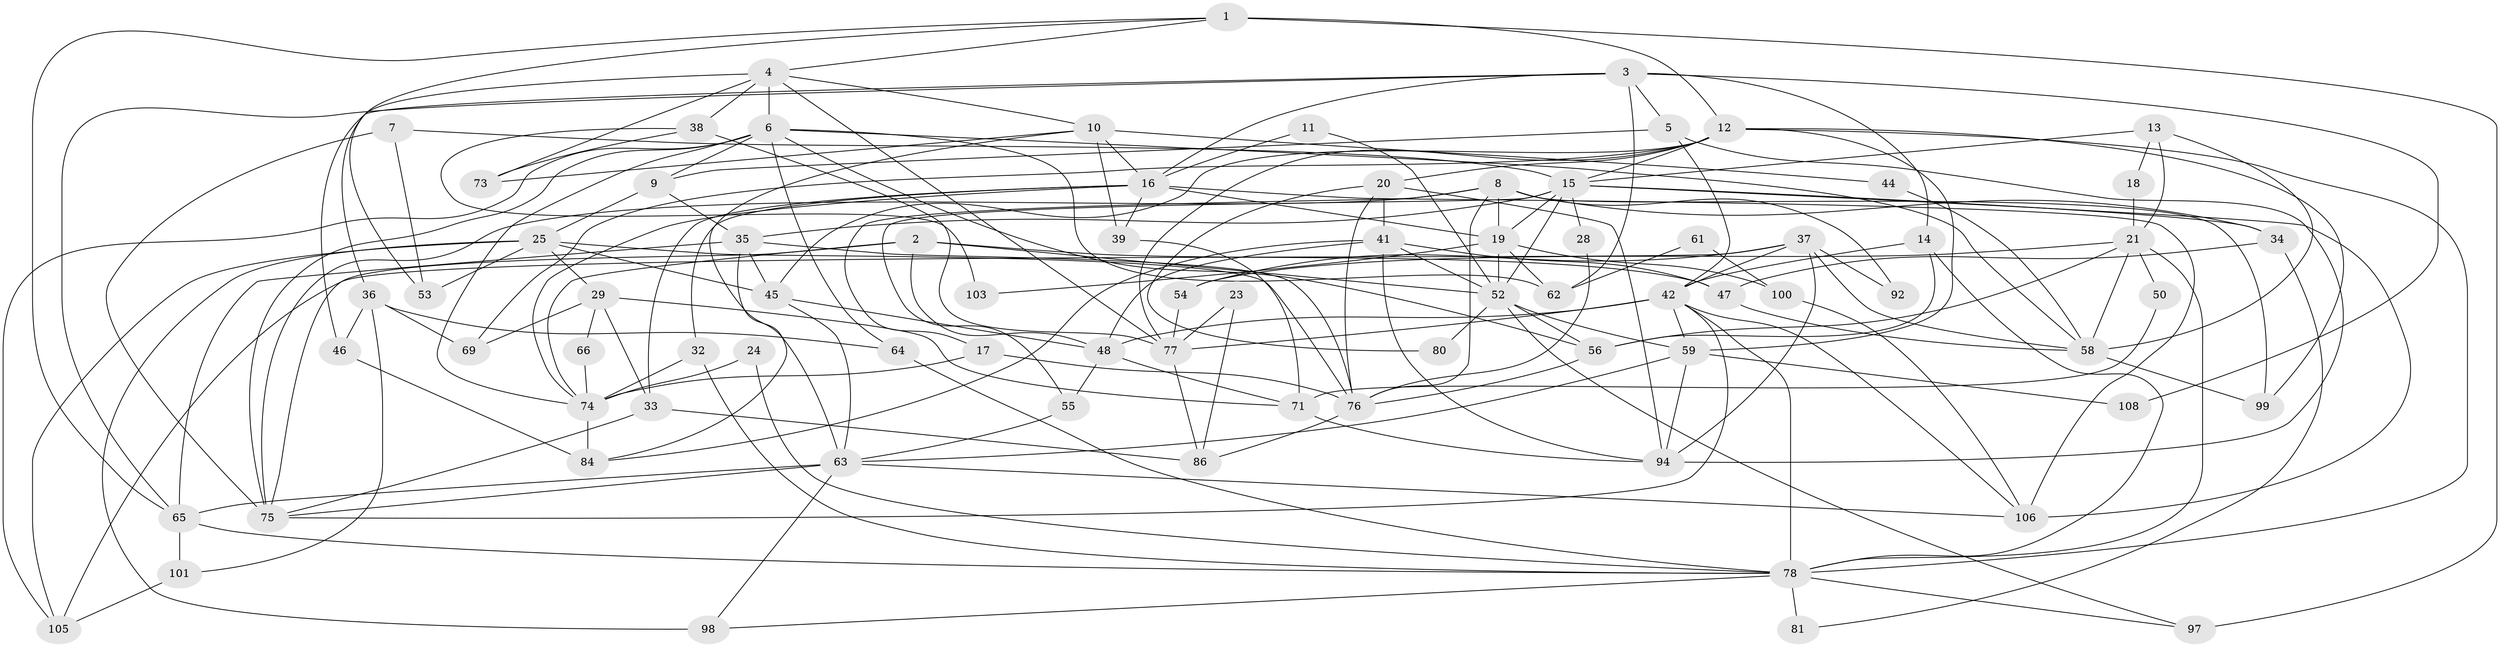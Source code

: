 // Generated by graph-tools (version 1.1) at 2025/23/03/03/25 07:23:57]
// undirected, 78 vertices, 185 edges
graph export_dot {
graph [start="1"]
  node [color=gray90,style=filled];
  1 [super="+113"];
  2 [super="+68"];
  3 [super="+83"];
  4 [super="+31"];
  5 [super="+67"];
  6 [super="+27"];
  7 [super="+79"];
  8 [super="+118"];
  9 [super="+89"];
  10 [super="+43"];
  11;
  12 [super="+26"];
  13;
  14 [super="+49"];
  15 [super="+116"];
  16 [super="+90"];
  17;
  18;
  19 [super="+91"];
  20 [super="+30"];
  21 [super="+22"];
  23;
  24;
  25 [super="+51"];
  28;
  29;
  32;
  33 [super="+40"];
  34;
  35 [super="+70"];
  36 [super="+93"];
  37;
  38;
  39;
  41 [super="+114"];
  42 [super="+104"];
  44;
  45 [super="+111"];
  46;
  47;
  48 [super="+57"];
  50;
  52 [super="+60"];
  53;
  54;
  55;
  56 [super="+85"];
  58 [super="+112"];
  59 [super="+72"];
  61;
  62;
  63 [super="+115"];
  64;
  65 [super="+87"];
  66;
  69;
  71 [super="+96"];
  73;
  74 [super="+82"];
  75 [super="+110"];
  76 [super="+88"];
  77 [super="+117"];
  78 [super="+119"];
  80;
  81;
  84 [super="+95"];
  86 [super="+109"];
  92;
  94 [super="+102"];
  97;
  98;
  99;
  100;
  101;
  103;
  105;
  106 [super="+107"];
  108;
  1 -- 97 [weight=2];
  1 -- 4;
  1 -- 65;
  1 -- 12;
  1 -- 53;
  2 -- 48;
  2 -- 52;
  2 -- 75;
  2 -- 74;
  2 -- 47;
  3 -- 5;
  3 -- 65;
  3 -- 14;
  3 -- 62;
  3 -- 108;
  3 -- 46;
  3 -- 16;
  4 -- 6 [weight=2];
  4 -- 38;
  4 -- 73;
  4 -- 77;
  4 -- 36;
  4 -- 10;
  5 -- 94;
  5 -- 42 [weight=2];
  5 -- 9;
  6 -- 105;
  6 -- 74;
  6 -- 75;
  6 -- 64;
  6 -- 56;
  6 -- 9;
  6 -- 58;
  6 -- 62;
  7 -- 15;
  7 -- 75 [weight=3];
  7 -- 53;
  8 -- 19;
  8 -- 99;
  8 -- 17;
  8 -- 34;
  8 -- 76;
  8 -- 92;
  8 -- 75;
  9 -- 25;
  9 -- 35;
  10 -- 39;
  10 -- 44;
  10 -- 73;
  10 -- 63;
  10 -- 16;
  11 -- 52;
  11 -- 16;
  12 -- 77;
  12 -- 69;
  12 -- 99;
  12 -- 45;
  12 -- 59;
  12 -- 20;
  12 -- 78;
  12 -- 15;
  13 -- 15;
  13 -- 18;
  13 -- 21;
  13 -- 58;
  14 -- 78;
  14 -- 42;
  14 -- 56;
  15 -- 52;
  15 -- 34;
  15 -- 35;
  15 -- 19;
  15 -- 55;
  15 -- 28;
  15 -- 106;
  16 -- 74;
  16 -- 39;
  16 -- 106 [weight=2];
  16 -- 32;
  16 -- 33;
  16 -- 19;
  17 -- 76;
  17 -- 74;
  18 -- 21;
  19 -- 52 [weight=2];
  19 -- 62;
  19 -- 100;
  19 -- 103;
  20 -- 41;
  20 -- 80;
  20 -- 76;
  20 -- 94;
  21 -- 54;
  21 -- 50;
  21 -- 58;
  21 -- 78;
  21 -- 56;
  23 -- 77;
  23 -- 86;
  24 -- 78;
  24 -- 74;
  25 -- 98;
  25 -- 76;
  25 -- 53;
  25 -- 105;
  25 -- 45;
  25 -- 29;
  28 -- 76;
  29 -- 71;
  29 -- 66;
  29 -- 69;
  29 -- 33;
  32 -- 74;
  32 -- 78;
  33 -- 86;
  33 -- 75;
  34 -- 47;
  34 -- 81;
  35 -- 84;
  35 -- 45;
  35 -- 65;
  35 -- 76;
  36 -- 69;
  36 -- 101;
  36 -- 46;
  36 -- 64;
  37 -- 58;
  37 -- 94;
  37 -- 42;
  37 -- 54;
  37 -- 92;
  37 -- 105;
  38 -- 73;
  38 -- 77 [weight=2];
  38 -- 103;
  39 -- 71;
  41 -- 94;
  41 -- 52;
  41 -- 48;
  41 -- 47;
  41 -- 84;
  42 -- 77;
  42 -- 59;
  42 -- 48;
  42 -- 106;
  42 -- 75;
  42 -- 78;
  44 -- 58;
  45 -- 48;
  45 -- 63;
  46 -- 84;
  47 -- 58;
  48 -- 71;
  48 -- 55;
  50 -- 71;
  52 -- 97;
  52 -- 56;
  52 -- 59;
  52 -- 80 [weight=2];
  54 -- 77;
  55 -- 63;
  56 -- 76;
  58 -- 99;
  59 -- 63;
  59 -- 108;
  59 -- 94;
  61 -- 62;
  61 -- 100;
  63 -- 75;
  63 -- 65;
  63 -- 98;
  63 -- 106;
  64 -- 78;
  65 -- 101;
  65 -- 78;
  66 -- 74;
  71 -- 94;
  74 -- 84 [weight=2];
  76 -- 86;
  77 -- 86;
  78 -- 97;
  78 -- 98;
  78 -- 81;
  100 -- 106;
  101 -- 105;
}
